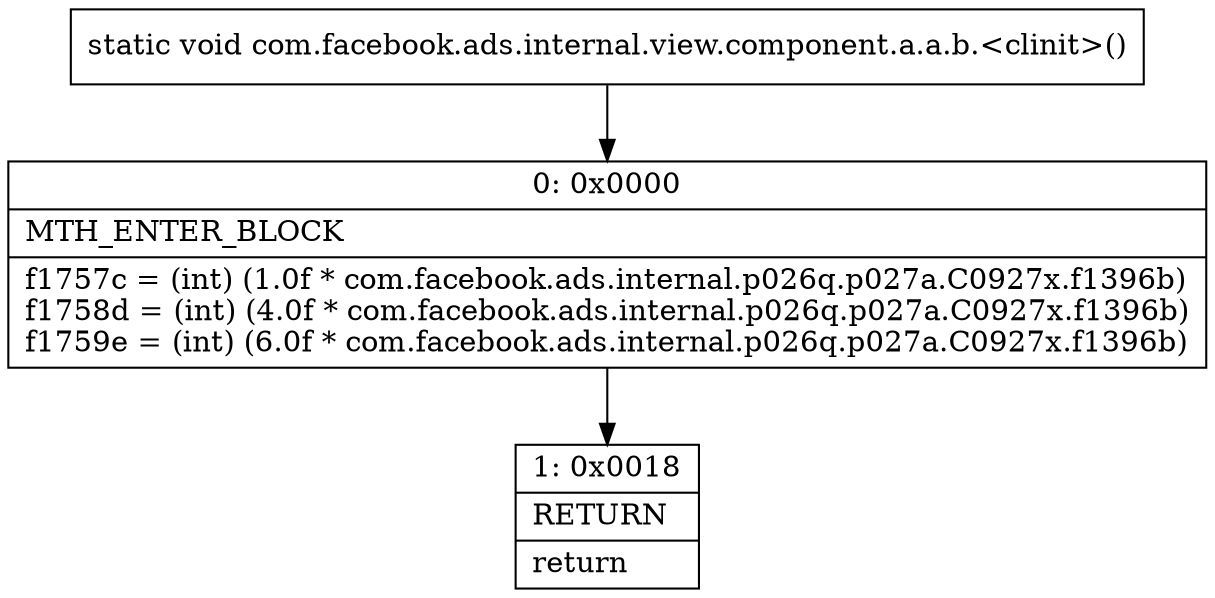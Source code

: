 digraph "CFG forcom.facebook.ads.internal.view.component.a.a.b.\<clinit\>()V" {
Node_0 [shape=record,label="{0\:\ 0x0000|MTH_ENTER_BLOCK\l|f1757c = (int) (1.0f * com.facebook.ads.internal.p026q.p027a.C0927x.f1396b)\lf1758d = (int) (4.0f * com.facebook.ads.internal.p026q.p027a.C0927x.f1396b)\lf1759e = (int) (6.0f * com.facebook.ads.internal.p026q.p027a.C0927x.f1396b)\l}"];
Node_1 [shape=record,label="{1\:\ 0x0018|RETURN\l|return\l}"];
MethodNode[shape=record,label="{static void com.facebook.ads.internal.view.component.a.a.b.\<clinit\>() }"];
MethodNode -> Node_0;
Node_0 -> Node_1;
}


